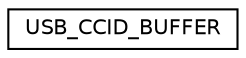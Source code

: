 digraph "Graphical Class Hierarchy"
{
  edge [fontname="Helvetica",fontsize="10",labelfontname="Helvetica",labelfontsize="10"];
  node [fontname="Helvetica",fontsize="10",shape=record];
  rankdir="LR";
  Node1 [label="USB_CCID_BUFFER",height=0.2,width=0.4,color="black", fillcolor="white", style="filled",URL="$union_u_s_b___c_c_i_d___b_u_f_f_e_r.html"];
}
